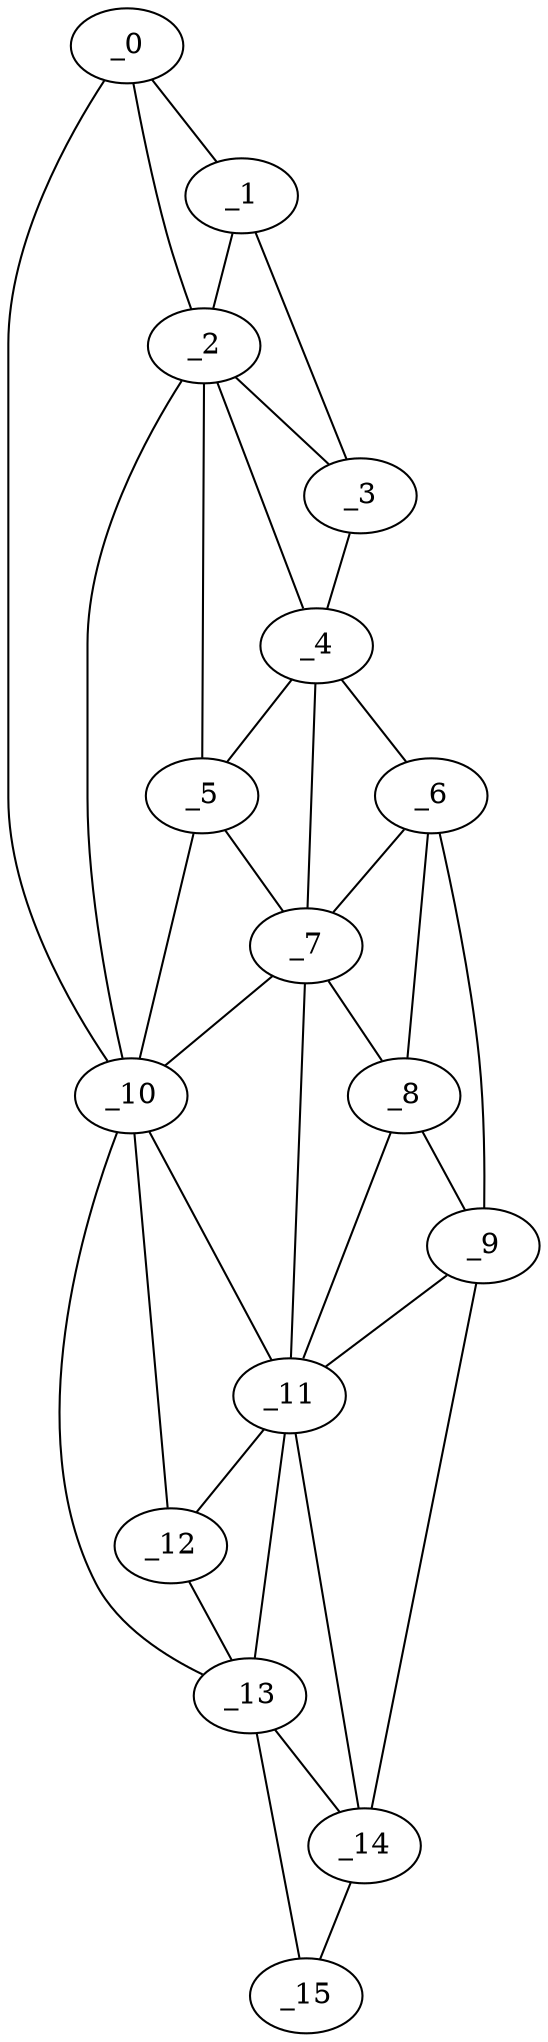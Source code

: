 graph "obj23__55.gxl" {
	_0	 [x=16,
		y=47];
	_1	 [x=32,
		y=43];
	_0 -- _1	 [valence=1];
	_2	 [x=35,
		y=50];
	_0 -- _2	 [valence=1];
	_10	 [x=83,
		y=82];
	_0 -- _10	 [valence=1];
	_1 -- _2	 [valence=2];
	_3	 [x=39,
		y=42];
	_1 -- _3	 [valence=1];
	_2 -- _3	 [valence=2];
	_4	 [x=55,
		y=40];
	_2 -- _4	 [valence=2];
	_5	 [x=60,
		y=61];
	_2 -- _5	 [valence=2];
	_2 -- _10	 [valence=1];
	_3 -- _4	 [valence=1];
	_4 -- _5	 [valence=2];
	_6	 [x=64,
		y=39];
	_4 -- _6	 [valence=1];
	_7	 [x=68,
		y=55];
	_4 -- _7	 [valence=2];
	_5 -- _7	 [valence=2];
	_5 -- _10	 [valence=2];
	_6 -- _7	 [valence=2];
	_8	 [x=75,
		y=48];
	_6 -- _8	 [valence=2];
	_9	 [x=83,
		y=46];
	_6 -- _9	 [valence=1];
	_7 -- _8	 [valence=1];
	_7 -- _10	 [valence=1];
	_11	 [x=94,
		y=54];
	_7 -- _11	 [valence=2];
	_8 -- _9	 [valence=2];
	_8 -- _11	 [valence=1];
	_9 -- _11	 [valence=2];
	_14	 [x=120,
		y=63];
	_9 -- _14	 [valence=1];
	_10 -- _11	 [valence=2];
	_12	 [x=94,
		y=78];
	_10 -- _12	 [valence=2];
	_13	 [x=108,
		y=74];
	_10 -- _13	 [valence=1];
	_11 -- _12	 [valence=2];
	_11 -- _13	 [valence=2];
	_11 -- _14	 [valence=2];
	_12 -- _13	 [valence=1];
	_13 -- _14	 [valence=1];
	_15	 [x=121,
		y=69];
	_13 -- _15	 [valence=1];
	_14 -- _15	 [valence=1];
}
